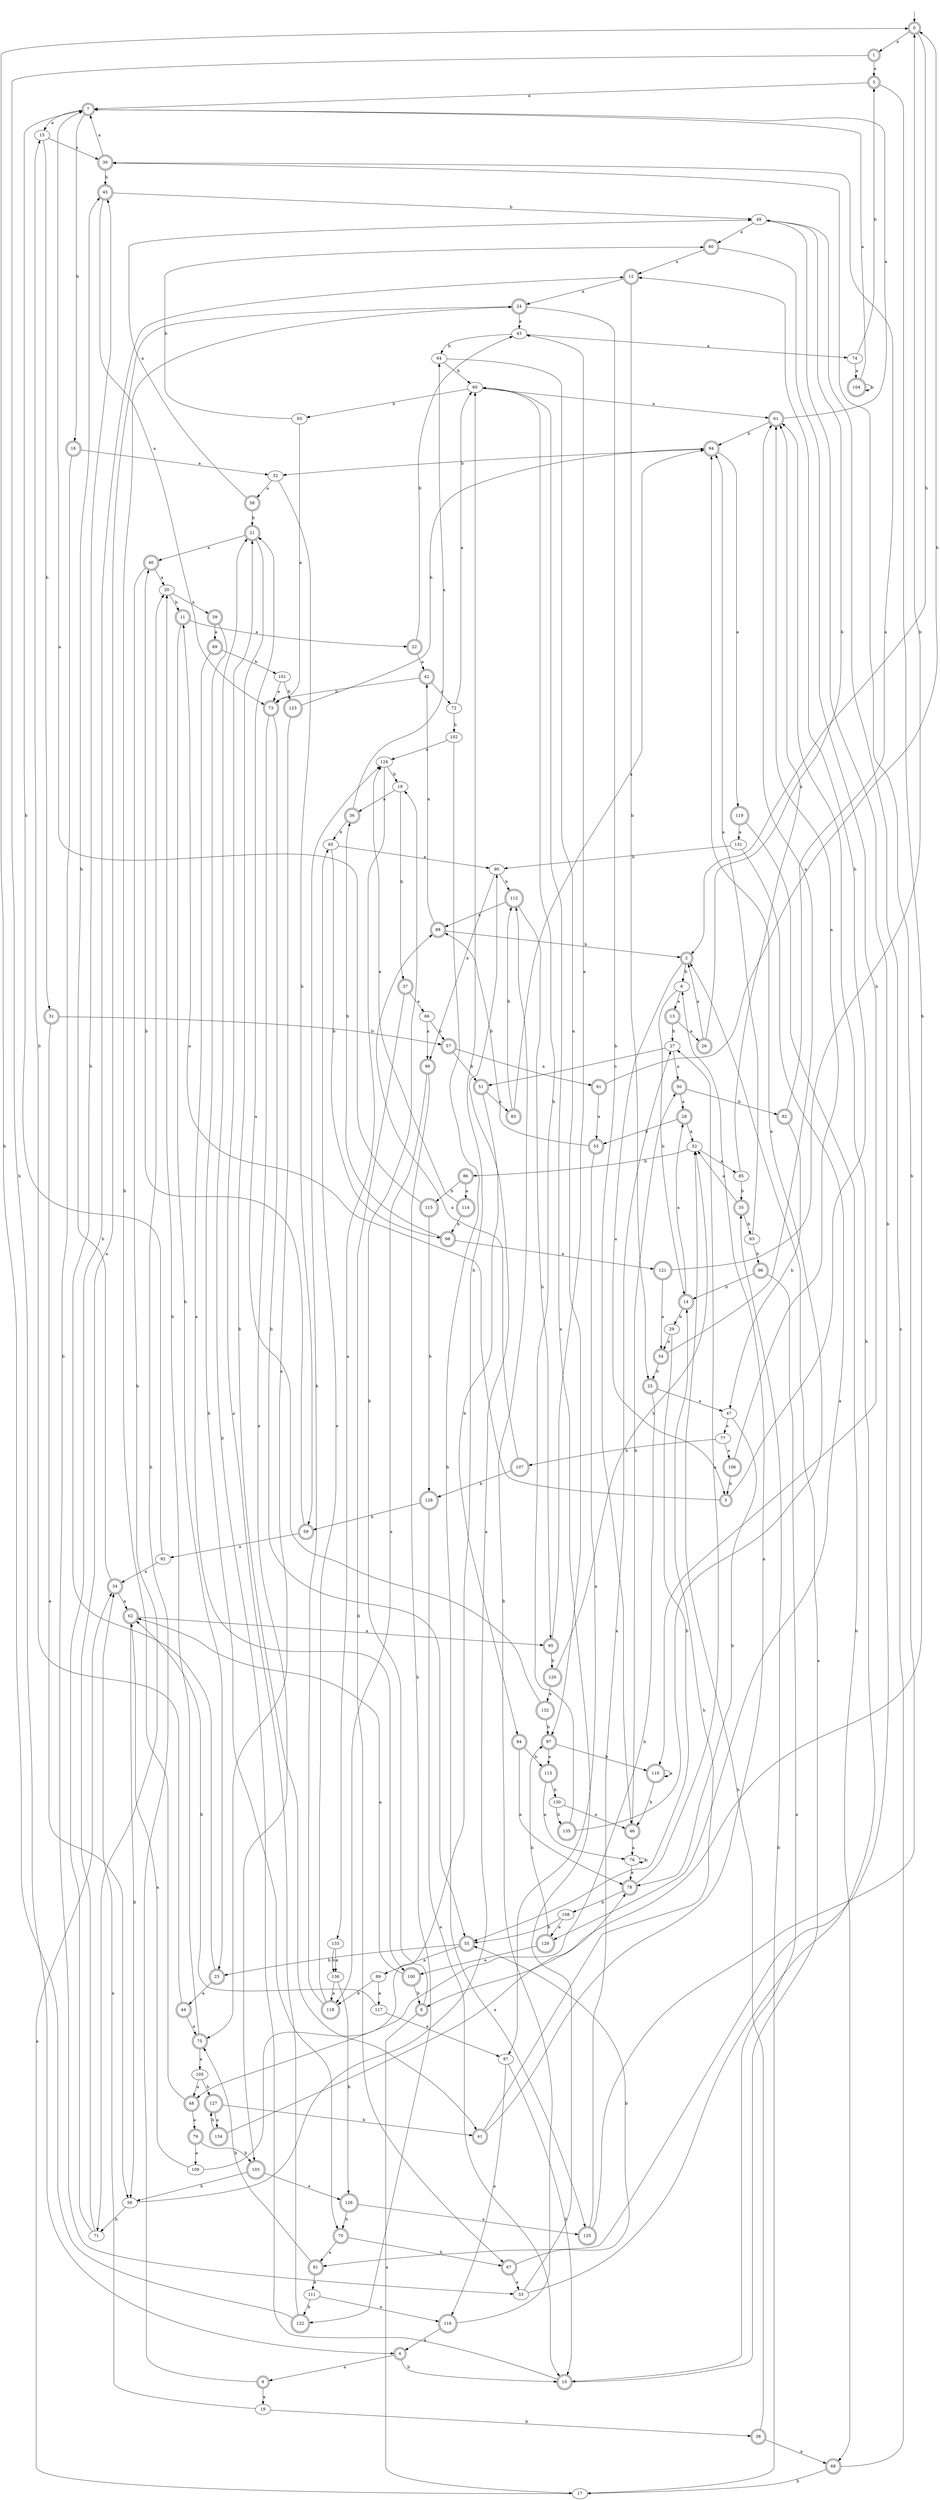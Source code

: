 digraph RandomDFA {
  __start0 [label="", shape=none];
  __start0 -> 0 [label=""];
  0 [shape=circle] [shape=doublecircle]
  0 -> 1 [label="a"]
  0 -> 2 [label="b"]
  1 [shape=doublecircle]
  1 -> 3 [label="a"]
  1 -> 4 [label="b"]
  2 [shape=doublecircle]
  2 -> 5 [label="a"]
  2 -> 6 [label="b"]
  3 [shape=doublecircle]
  3 -> 7 [label="a"]
  3 -> 8 [label="b"]
  4 [shape=doublecircle]
  4 -> 9 [label="a"]
  4 -> 10 [label="b"]
  5 [shape=doublecircle]
  5 -> 11 [label="a"]
  5 -> 12 [label="b"]
  6
  6 -> 13 [label="a"]
  6 -> 14 [label="b"]
  7 [shape=doublecircle]
  7 -> 15 [label="a"]
  7 -> 16 [label="b"]
  8 [shape=doublecircle]
  8 -> 17 [label="a"]
  8 -> 18 [label="b"]
  9 [shape=doublecircle]
  9 -> 19 [label="a"]
  9 -> 20 [label="b"]
  10 [shape=doublecircle]
  10 -> 2 [label="a"]
  10 -> 21 [label="b"]
  11 [shape=doublecircle]
  11 -> 22 [label="a"]
  11 -> 23 [label="b"]
  12 [shape=doublecircle]
  12 -> 24 [label="a"]
  12 -> 25 [label="b"]
  13 [shape=doublecircle]
  13 -> 26 [label="a"]
  13 -> 27 [label="b"]
  14 [shape=doublecircle]
  14 -> 28 [label="a"]
  14 -> 29 [label="b"]
  15
  15 -> 30 [label="a"]
  15 -> 31 [label="b"]
  16 [shape=doublecircle]
  16 -> 32 [label="a"]
  16 -> 33 [label="b"]
  17
  17 -> 34 [label="a"]
  17 -> 35 [label="b"]
  18
  18 -> 36 [label="a"]
  18 -> 37 [label="b"]
  19
  19 -> 34 [label="a"]
  19 -> 38 [label="b"]
  20
  20 -> 39 [label="a"]
  20 -> 11 [label="b"]
  21 [shape=doublecircle]
  21 -> 40 [label="a"]
  21 -> 41 [label="b"]
  22 [shape=doublecircle]
  22 -> 42 [label="a"]
  22 -> 43 [label="b"]
  23 [shape=doublecircle]
  23 -> 44 [label="a"]
  23 -> 45 [label="b"]
  24 [shape=doublecircle]
  24 -> 43 [label="a"]
  24 -> 46 [label="b"]
  25 [shape=doublecircle]
  25 -> 47 [label="a"]
  25 -> 48 [label="b"]
  26 [shape=doublecircle]
  26 -> 2 [label="a"]
  26 -> 49 [label="b"]
  27
  27 -> 50 [label="a"]
  27 -> 51 [label="b"]
  28 [shape=doublecircle]
  28 -> 52 [label="a"]
  28 -> 53 [label="b"]
  29
  29 -> 54 [label="a"]
  29 -> 55 [label="b"]
  30 [shape=doublecircle]
  30 -> 7 [label="a"]
  30 -> 45 [label="b"]
  31 [shape=doublecircle]
  31 -> 56 [label="a"]
  31 -> 57 [label="b"]
  32
  32 -> 58 [label="a"]
  32 -> 59 [label="b"]
  33
  33 -> 60 [label="a"]
  33 -> 61 [label="b"]
  34 [shape=doublecircle]
  34 -> 62 [label="a"]
  34 -> 45 [label="b"]
  35 [shape=doublecircle]
  35 -> 52 [label="a"]
  35 -> 63 [label="b"]
  36 [shape=doublecircle]
  36 -> 64 [label="a"]
  36 -> 65 [label="b"]
  37 [shape=doublecircle]
  37 -> 66 [label="a"]
  37 -> 67 [label="b"]
  38 [shape=doublecircle]
  38 -> 68 [label="a"]
  38 -> 52 [label="b"]
  39 [shape=doublecircle]
  39 -> 69 [label="a"]
  39 -> 70 [label="b"]
  40 [shape=doublecircle]
  40 -> 20 [label="a"]
  40 -> 71 [label="b"]
  41 [shape=doublecircle]
  41 -> 6 [label="a"]
  41 -> 14 [label="b"]
  42 [shape=doublecircle]
  42 -> 72 [label="a"]
  42 -> 73 [label="b"]
  43
  43 -> 74 [label="a"]
  43 -> 64 [label="b"]
  44 [shape=doublecircle]
  44 -> 75 [label="a"]
  44 -> 15 [label="b"]
  45 [shape=doublecircle]
  45 -> 73 [label="a"]
  45 -> 49 [label="b"]
  46 [shape=doublecircle]
  46 -> 76 [label="a"]
  46 -> 50 [label="b"]
  47
  47 -> 77 [label="a"]
  47 -> 78 [label="b"]
  48 [shape=doublecircle]
  48 -> 79 [label="a"]
  48 -> 24 [label="b"]
  49
  49 -> 80 [label="a"]
  49 -> 81 [label="b"]
  50 [shape=doublecircle]
  50 -> 28 [label="a"]
  50 -> 82 [label="b"]
  51 [shape=doublecircle]
  51 -> 83 [label="a"]
  51 -> 84 [label="b"]
  52
  52 -> 85 [label="a"]
  52 -> 86 [label="b"]
  53 [shape=doublecircle]
  53 -> 87 [label="a"]
  53 -> 88 [label="b"]
  54 [shape=doublecircle]
  54 -> 61 [label="a"]
  54 -> 25 [label="b"]
  55 [shape=doublecircle]
  55 -> 89 [label="a"]
  55 -> 23 [label="b"]
  56
  56 -> 90 [label="a"]
  56 -> 71 [label="b"]
  57 [shape=doublecircle]
  57 -> 91 [label="a"]
  57 -> 51 [label="b"]
  58 [shape=doublecircle]
  58 -> 49 [label="a"]
  58 -> 21 [label="b"]
  59 [shape=doublecircle]
  59 -> 92 [label="a"]
  59 -> 40 [label="b"]
  60
  60 -> 61 [label="a"]
  60 -> 93 [label="b"]
  61 [shape=doublecircle]
  61 -> 7 [label="a"]
  61 -> 94 [label="b"]
  62 [shape=doublecircle]
  62 -> 95 [label="a"]
  62 -> 56 [label="b"]
  63
  63 -> 94 [label="a"]
  63 -> 96 [label="b"]
  64
  64 -> 97 [label="a"]
  64 -> 60 [label="b"]
  65
  65 -> 90 [label="a"]
  65 -> 98 [label="b"]
  66
  66 -> 99 [label="a"]
  66 -> 57 [label="b"]
  67 [shape=doublecircle]
  67 -> 33 [label="a"]
  67 -> 55 [label="b"]
  68 [shape=doublecircle]
  68 -> 49 [label="a"]
  68 -> 17 [label="b"]
  69 [shape=doublecircle]
  69 -> 100 [label="a"]
  69 -> 101 [label="b"]
  70 [shape=doublecircle]
  70 -> 81 [label="a"]
  70 -> 67 [label="b"]
  71
  71 -> 24 [label="a"]
  71 -> 12 [label="b"]
  72
  72 -> 60 [label="a"]
  72 -> 102 [label="b"]
  73 [shape=doublecircle]
  73 -> 103 [label="a"]
  73 -> 55 [label="b"]
  74
  74 -> 104 [label="a"]
  74 -> 3 [label="b"]
  75 [shape=doublecircle]
  75 -> 105 [label="a"]
  75 -> 20 [label="b"]
  76
  76 -> 78 [label="a"]
  76 -> 76 [label="b"]
  77
  77 -> 106 [label="a"]
  77 -> 107 [label="b"]
  78 [shape=doublecircle]
  78 -> 27 [label="a"]
  78 -> 108 [label="b"]
  79 [shape=doublecircle]
  79 -> 109 [label="a"]
  79 -> 103 [label="b"]
  80 [shape=doublecircle]
  80 -> 12 [label="a"]
  80 -> 110 [label="b"]
  81 [shape=doublecircle]
  81 -> 111 [label="a"]
  81 -> 75 [label="b"]
  82 [shape=doublecircle]
  82 -> 30 [label="a"]
  82 -> 47 [label="b"]
  83 [shape=doublecircle]
  83 -> 94 [label="a"]
  83 -> 112 [label="b"]
  84 [shape=doublecircle]
  84 -> 78 [label="a"]
  84 -> 113 [label="b"]
  85
  85 -> 61 [label="a"]
  85 -> 35 [label="b"]
  86 [shape=doublecircle]
  86 -> 114 [label="a"]
  86 -> 115 [label="b"]
  87
  87 -> 116 [label="a"]
  87 -> 10 [label="b"]
  88 [shape=doublecircle]
  88 -> 42 [label="a"]
  88 -> 2 [label="b"]
  89
  89 -> 117 [label="a"]
  89 -> 118 [label="b"]
  90
  90 -> 99 [label="a"]
  90 -> 112 [label="b"]
  91 [shape=doublecircle]
  91 -> 53 [label="a"]
  91 -> 0 [label="b"]
  92
  92 -> 34 [label="a"]
  92 -> 7 [label="b"]
  93
  93 -> 73 [label="a"]
  93 -> 80 [label="b"]
  94 [shape=doublecircle]
  94 -> 119 [label="a"]
  94 -> 32 [label="b"]
  95 [shape=doublecircle]
  95 -> 43 [label="a"]
  95 -> 120 [label="b"]
  96 [shape=doublecircle]
  96 -> 10 [label="a"]
  96 -> 14 [label="b"]
  97 [shape=doublecircle]
  97 -> 113 [label="a"]
  97 -> 110 [label="b"]
  98 [shape=doublecircle]
  98 -> 121 [label="a"]
  98 -> 36 [label="b"]
  99 [shape=doublecircle]
  99 -> 118 [label="a"]
  99 -> 122 [label="b"]
  100 [shape=doublecircle]
  100 -> 62 [label="a"]
  100 -> 8 [label="b"]
  101
  101 -> 73 [label="a"]
  101 -> 123 [label="b"]
  102
  102 -> 124 [label="a"]
  102 -> 125 [label="b"]
  103 [shape=doublecircle]
  103 -> 126 [label="a"]
  103 -> 56 [label="b"]
  104 [shape=doublecircle]
  104 -> 7 [label="a"]
  104 -> 104 [label="b"]
  105
  105 -> 48 [label="a"]
  105 -> 127 [label="b"]
  106 [shape=doublecircle]
  106 -> 61 [label="a"]
  106 -> 5 [label="b"]
  107 [shape=doublecircle]
  107 -> 88 [label="a"]
  107 -> 128 [label="b"]
  108
  108 -> 129 [label="a"]
  108 -> 55 [label="b"]
  109
  109 -> 62 [label="a"]
  109 -> 60 [label="b"]
  110 [shape=doublecircle]
  110 -> 110 [label="a"]
  110 -> 46 [label="b"]
  111
  111 -> 116 [label="a"]
  111 -> 122 [label="b"]
  112 [shape=doublecircle]
  112 -> 88 [label="a"]
  112 -> 95 [label="b"]
  113 [shape=doublecircle]
  113 -> 76 [label="a"]
  113 -> 130 [label="b"]
  114 [shape=doublecircle]
  114 -> 124 [label="a"]
  114 -> 98 [label="b"]
  115 [shape=doublecircle]
  115 -> 7 [label="a"]
  115 -> 128 [label="b"]
  116 [shape=doublecircle]
  116 -> 4 [label="a"]
  116 -> 112 [label="b"]
  117
  117 -> 87 [label="a"]
  117 -> 62 [label="b"]
  118 [shape=doublecircle]
  118 -> 65 [label="a"]
  118 -> 124 [label="b"]
  119 [shape=doublecircle]
  119 -> 131 [label="a"]
  119 -> 68 [label="b"]
  120 [shape=doublecircle]
  120 -> 132 [label="a"]
  120 -> 52 [label="b"]
  121 [shape=doublecircle]
  121 -> 54 [label="a"]
  121 -> 0 [label="b"]
  122 [shape=doublecircle]
  122 -> 21 [label="a"]
  122 -> 0 [label="b"]
  123 [shape=doublecircle]
  123 -> 75 [label="a"]
  123 -> 94 [label="b"]
  124
  124 -> 133 [label="a"]
  124 -> 18 [label="b"]
  125 [shape=doublecircle]
  125 -> 27 [label="a"]
  125 -> 30 [label="b"]
  126 [shape=doublecircle]
  126 -> 125 [label="a"]
  126 -> 70 [label="b"]
  127 [shape=doublecircle]
  127 -> 134 [label="a"]
  127 -> 41 [label="b"]
  128 [shape=doublecircle]
  128 -> 10 [label="a"]
  128 -> 59 [label="b"]
  129 [shape=doublecircle]
  129 -> 100 [label="a"]
  129 -> 97 [label="b"]
  130
  130 -> 46 [label="a"]
  130 -> 135 [label="b"]
  131
  131 -> 129 [label="a"]
  131 -> 90 [label="b"]
  132 [shape=doublecircle]
  132 -> 21 [label="a"]
  132 -> 97 [label="b"]
  133
  133 -> 136 [label="a"]
  133 -> 136 [label="b"]
  134 [shape=doublecircle]
  134 -> 78 [label="a"]
  134 -> 127 [label="b"]
  135 [shape=doublecircle]
  135 -> 94 [label="a"]
  135 -> 60 [label="b"]
  136
  136 -> 118 [label="a"]
  136 -> 126 [label="b"]
}
